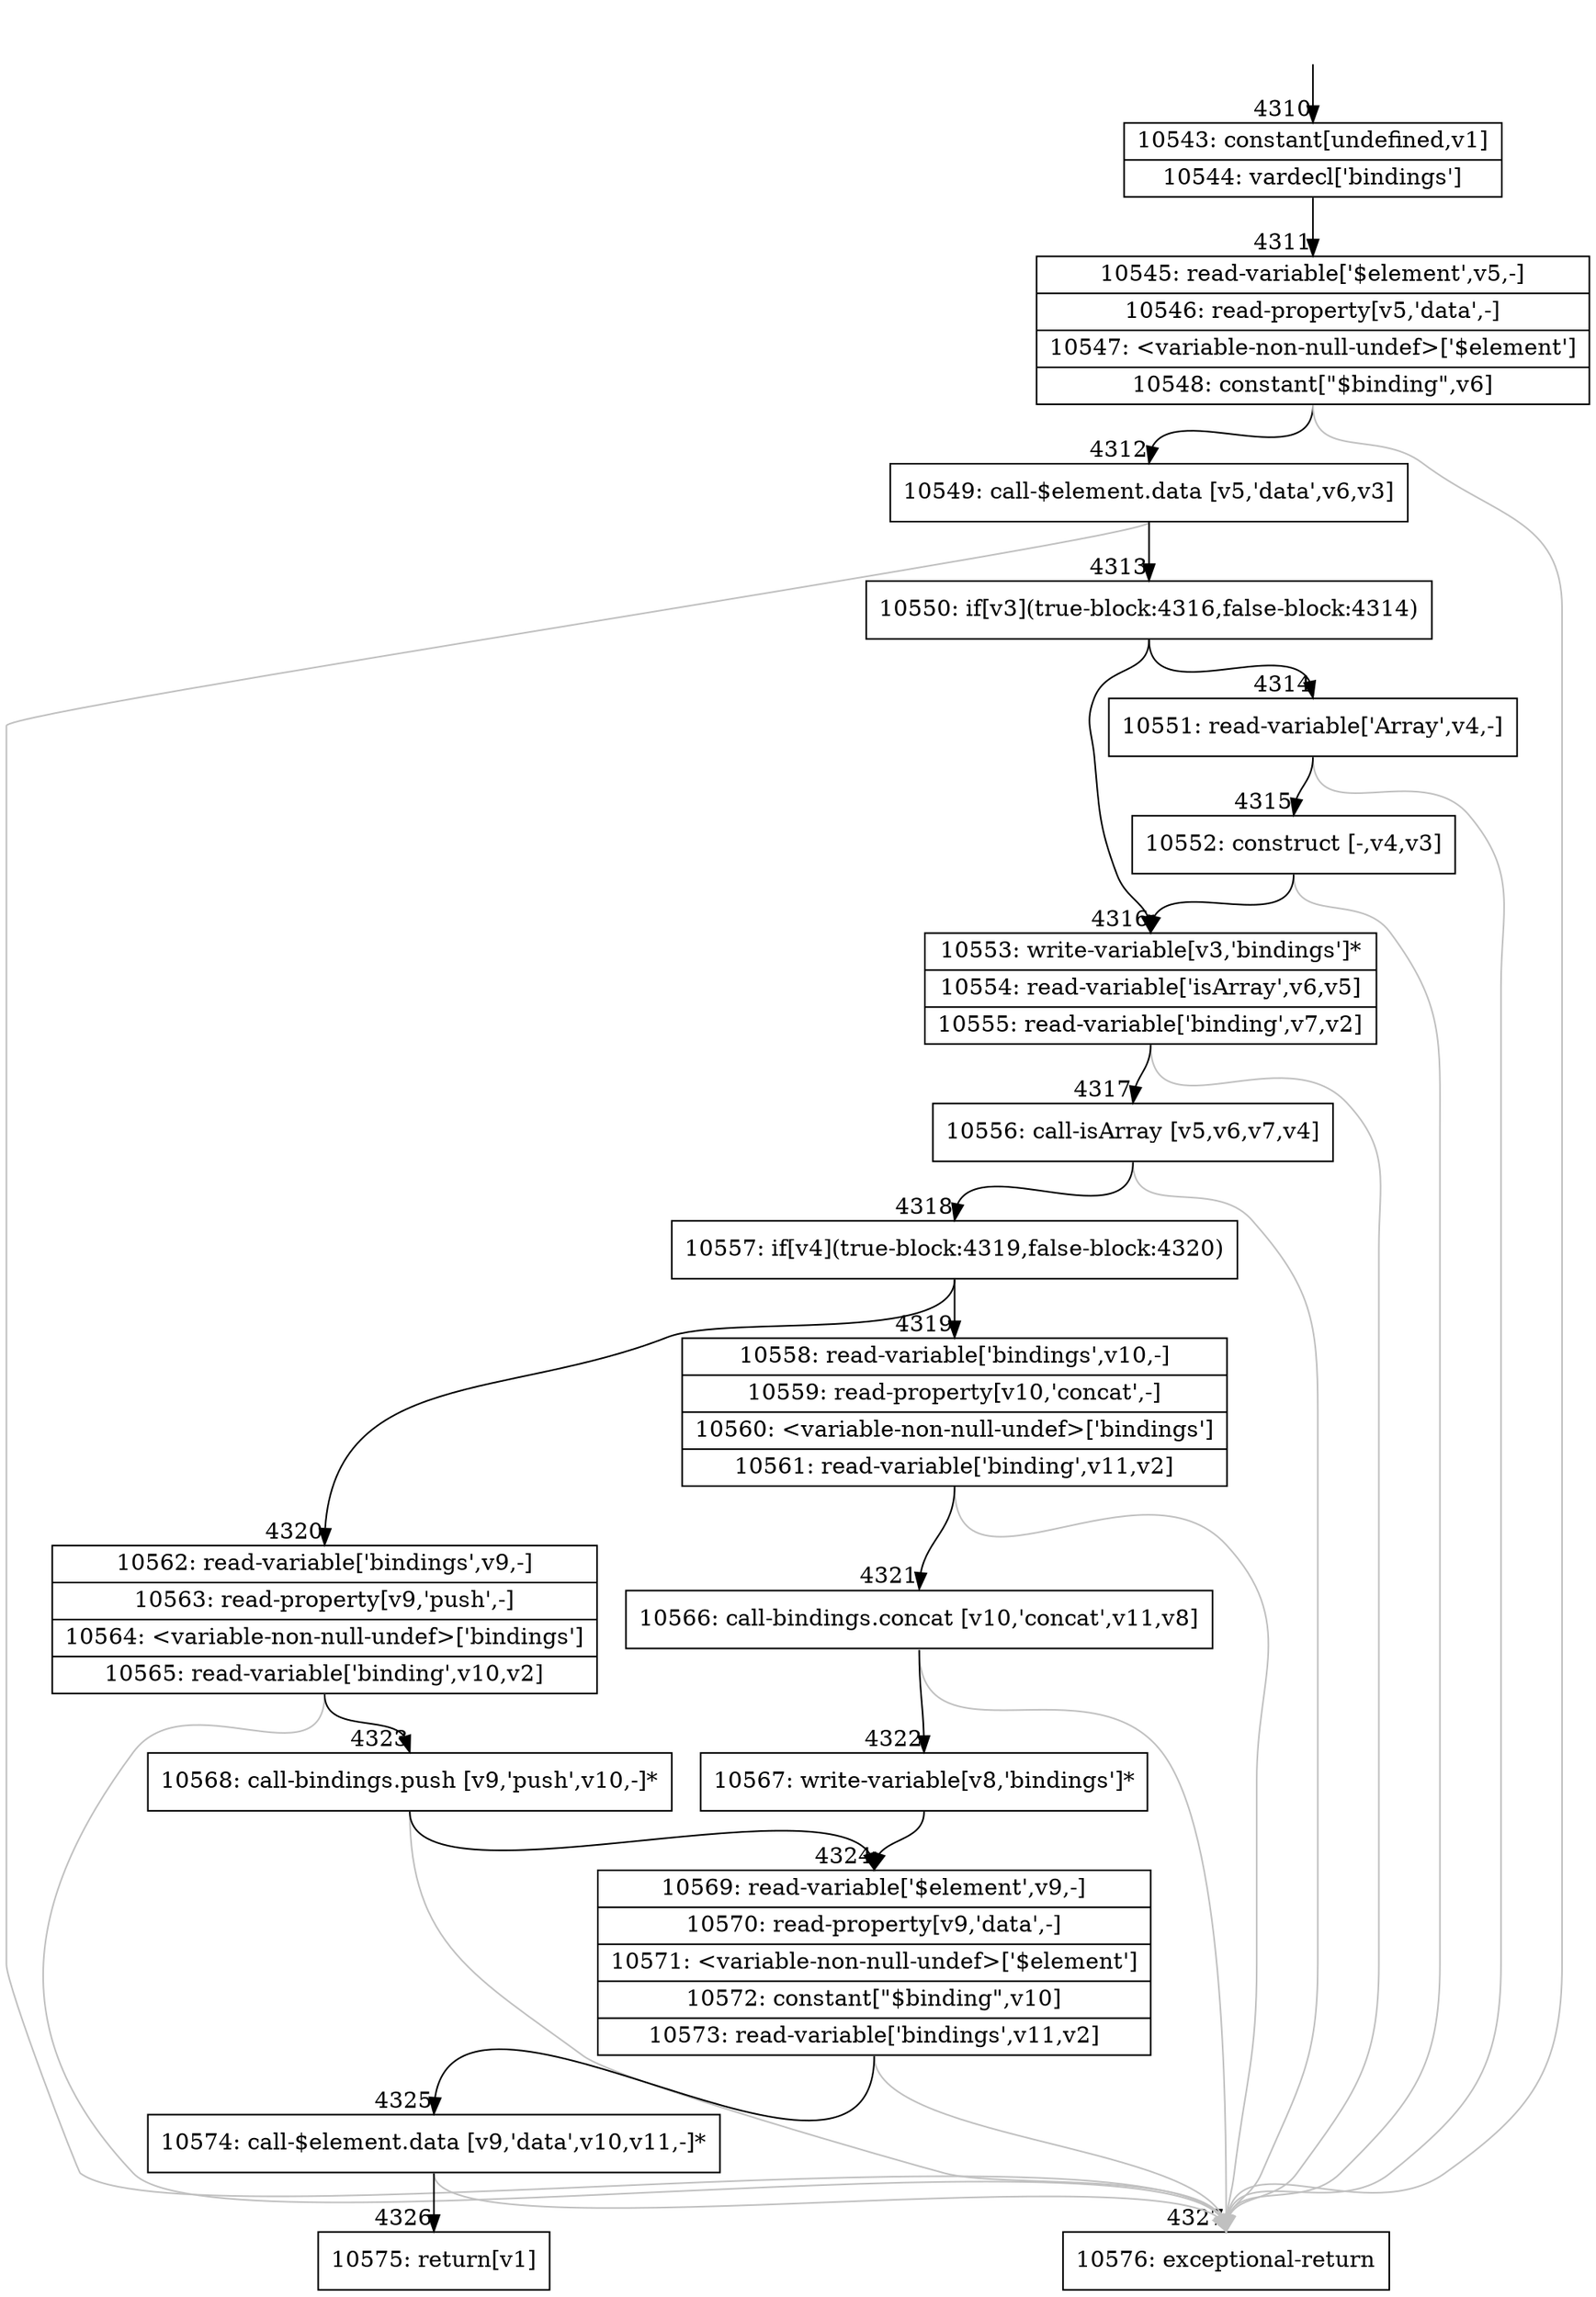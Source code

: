 digraph {
rankdir="TD"
BB_entry357[shape=none,label=""];
BB_entry357 -> BB4310 [tailport=s, headport=n, headlabel="    4310"]
BB4310 [shape=record label="{10543: constant[undefined,v1]|10544: vardecl['bindings']}" ] 
BB4310 -> BB4311 [tailport=s, headport=n, headlabel="      4311"]
BB4311 [shape=record label="{10545: read-variable['$element',v5,-]|10546: read-property[v5,'data',-]|10547: \<variable-non-null-undef\>['$element']|10548: constant[\"$binding\",v6]}" ] 
BB4311 -> BB4312 [tailport=s, headport=n, headlabel="      4312"]
BB4311 -> BB4327 [tailport=s, headport=n, color=gray, headlabel="      4327"]
BB4312 [shape=record label="{10549: call-$element.data [v5,'data',v6,v3]}" ] 
BB4312 -> BB4313 [tailport=s, headport=n, headlabel="      4313"]
BB4312 -> BB4327 [tailport=s, headport=n, color=gray]
BB4313 [shape=record label="{10550: if[v3](true-block:4316,false-block:4314)}" ] 
BB4313 -> BB4316 [tailport=s, headport=n, headlabel="      4316"]
BB4313 -> BB4314 [tailport=s, headport=n, headlabel="      4314"]
BB4314 [shape=record label="{10551: read-variable['Array',v4,-]}" ] 
BB4314 -> BB4315 [tailport=s, headport=n, headlabel="      4315"]
BB4314 -> BB4327 [tailport=s, headport=n, color=gray]
BB4315 [shape=record label="{10552: construct [-,v4,v3]}" ] 
BB4315 -> BB4316 [tailport=s, headport=n]
BB4315 -> BB4327 [tailport=s, headport=n, color=gray]
BB4316 [shape=record label="{10553: write-variable[v3,'bindings']*|10554: read-variable['isArray',v6,v5]|10555: read-variable['binding',v7,v2]}" ] 
BB4316 -> BB4317 [tailport=s, headport=n, headlabel="      4317"]
BB4316 -> BB4327 [tailport=s, headport=n, color=gray]
BB4317 [shape=record label="{10556: call-isArray [v5,v6,v7,v4]}" ] 
BB4317 -> BB4318 [tailport=s, headport=n, headlabel="      4318"]
BB4317 -> BB4327 [tailport=s, headport=n, color=gray]
BB4318 [shape=record label="{10557: if[v4](true-block:4319,false-block:4320)}" ] 
BB4318 -> BB4319 [tailport=s, headport=n, headlabel="      4319"]
BB4318 -> BB4320 [tailport=s, headport=n, headlabel="      4320"]
BB4319 [shape=record label="{10558: read-variable['bindings',v10,-]|10559: read-property[v10,'concat',-]|10560: \<variable-non-null-undef\>['bindings']|10561: read-variable['binding',v11,v2]}" ] 
BB4319 -> BB4321 [tailport=s, headport=n, headlabel="      4321"]
BB4319 -> BB4327 [tailport=s, headport=n, color=gray]
BB4320 [shape=record label="{10562: read-variable['bindings',v9,-]|10563: read-property[v9,'push',-]|10564: \<variable-non-null-undef\>['bindings']|10565: read-variable['binding',v10,v2]}" ] 
BB4320 -> BB4323 [tailport=s, headport=n, headlabel="      4323"]
BB4320 -> BB4327 [tailport=s, headport=n, color=gray]
BB4321 [shape=record label="{10566: call-bindings.concat [v10,'concat',v11,v8]}" ] 
BB4321 -> BB4322 [tailport=s, headport=n, headlabel="      4322"]
BB4321 -> BB4327 [tailport=s, headport=n, color=gray]
BB4322 [shape=record label="{10567: write-variable[v8,'bindings']*}" ] 
BB4322 -> BB4324 [tailport=s, headport=n, headlabel="      4324"]
BB4323 [shape=record label="{10568: call-bindings.push [v9,'push',v10,-]*}" ] 
BB4323 -> BB4324 [tailport=s, headport=n]
BB4323 -> BB4327 [tailport=s, headport=n, color=gray]
BB4324 [shape=record label="{10569: read-variable['$element',v9,-]|10570: read-property[v9,'data',-]|10571: \<variable-non-null-undef\>['$element']|10572: constant[\"$binding\",v10]|10573: read-variable['bindings',v11,v2]}" ] 
BB4324 -> BB4325 [tailport=s, headport=n, headlabel="      4325"]
BB4324 -> BB4327 [tailport=s, headport=n, color=gray]
BB4325 [shape=record label="{10574: call-$element.data [v9,'data',v10,v11,-]*}" ] 
BB4325 -> BB4326 [tailport=s, headport=n, headlabel="      4326"]
BB4325 -> BB4327 [tailport=s, headport=n, color=gray]
BB4326 [shape=record label="{10575: return[v1]}" ] 
BB4327 [shape=record label="{10576: exceptional-return}" ] 
//#$~ 7333
}
